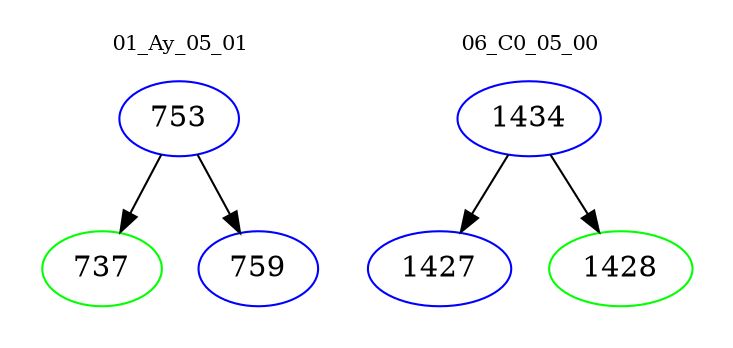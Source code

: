 digraph{
subgraph cluster_0 {
color = white
label = "01_Ay_05_01";
fontsize=10;
T0_753 [label="753", color="blue"]
T0_753 -> T0_737 [color="black"]
T0_737 [label="737", color="green"]
T0_753 -> T0_759 [color="black"]
T0_759 [label="759", color="blue"]
}
subgraph cluster_1 {
color = white
label = "06_C0_05_00";
fontsize=10;
T1_1434 [label="1434", color="blue"]
T1_1434 -> T1_1427 [color="black"]
T1_1427 [label="1427", color="blue"]
T1_1434 -> T1_1428 [color="black"]
T1_1428 [label="1428", color="green"]
}
}
